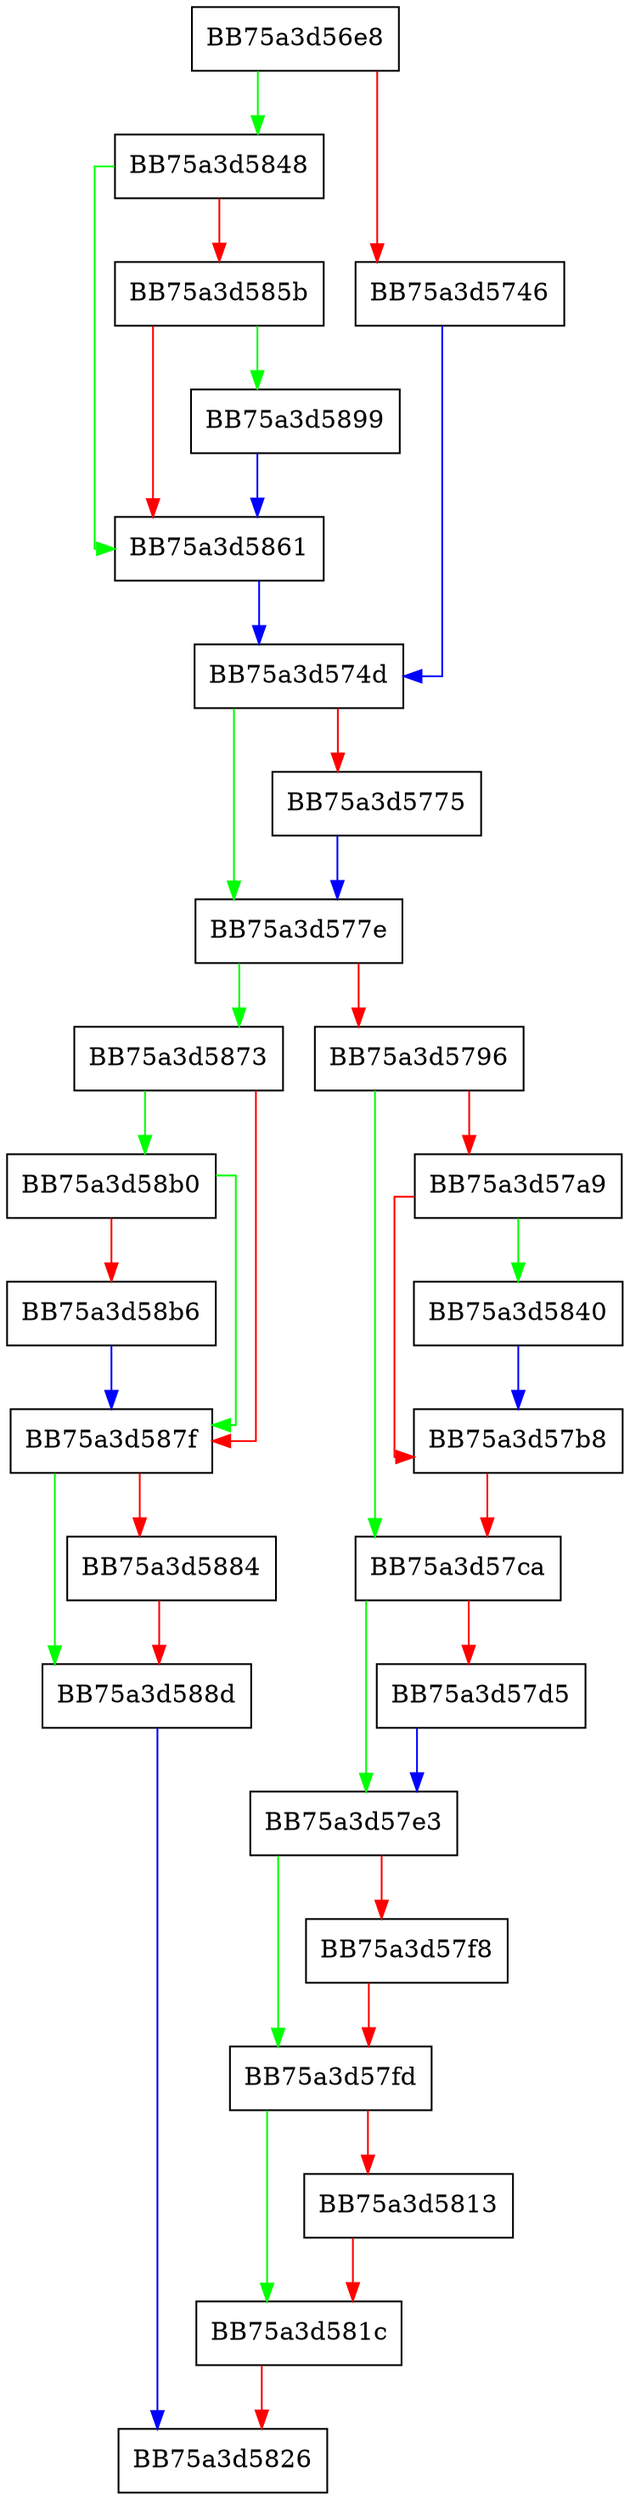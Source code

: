 digraph SetBmMetaData {
  node [shape="box"];
  graph [splines=ortho];
  BB75a3d56e8 -> BB75a3d5848 [color="green"];
  BB75a3d56e8 -> BB75a3d5746 [color="red"];
  BB75a3d5746 -> BB75a3d574d [color="blue"];
  BB75a3d574d -> BB75a3d577e [color="green"];
  BB75a3d574d -> BB75a3d5775 [color="red"];
  BB75a3d5775 -> BB75a3d577e [color="blue"];
  BB75a3d577e -> BB75a3d5873 [color="green"];
  BB75a3d577e -> BB75a3d5796 [color="red"];
  BB75a3d5796 -> BB75a3d57ca [color="green"];
  BB75a3d5796 -> BB75a3d57a9 [color="red"];
  BB75a3d57a9 -> BB75a3d5840 [color="green"];
  BB75a3d57a9 -> BB75a3d57b8 [color="red"];
  BB75a3d57b8 -> BB75a3d57ca [color="red"];
  BB75a3d57ca -> BB75a3d57e3 [color="green"];
  BB75a3d57ca -> BB75a3d57d5 [color="red"];
  BB75a3d57d5 -> BB75a3d57e3 [color="blue"];
  BB75a3d57e3 -> BB75a3d57fd [color="green"];
  BB75a3d57e3 -> BB75a3d57f8 [color="red"];
  BB75a3d57f8 -> BB75a3d57fd [color="red"];
  BB75a3d57fd -> BB75a3d581c [color="green"];
  BB75a3d57fd -> BB75a3d5813 [color="red"];
  BB75a3d5813 -> BB75a3d581c [color="red"];
  BB75a3d581c -> BB75a3d5826 [color="red"];
  BB75a3d5840 -> BB75a3d57b8 [color="blue"];
  BB75a3d5848 -> BB75a3d5861 [color="green"];
  BB75a3d5848 -> BB75a3d585b [color="red"];
  BB75a3d585b -> BB75a3d5899 [color="green"];
  BB75a3d585b -> BB75a3d5861 [color="red"];
  BB75a3d5861 -> BB75a3d574d [color="blue"];
  BB75a3d5873 -> BB75a3d58b0 [color="green"];
  BB75a3d5873 -> BB75a3d587f [color="red"];
  BB75a3d587f -> BB75a3d588d [color="green"];
  BB75a3d587f -> BB75a3d5884 [color="red"];
  BB75a3d5884 -> BB75a3d588d [color="red"];
  BB75a3d588d -> BB75a3d5826 [color="blue"];
  BB75a3d5899 -> BB75a3d5861 [color="blue"];
  BB75a3d58b0 -> BB75a3d587f [color="green"];
  BB75a3d58b0 -> BB75a3d58b6 [color="red"];
  BB75a3d58b6 -> BB75a3d587f [color="blue"];
}